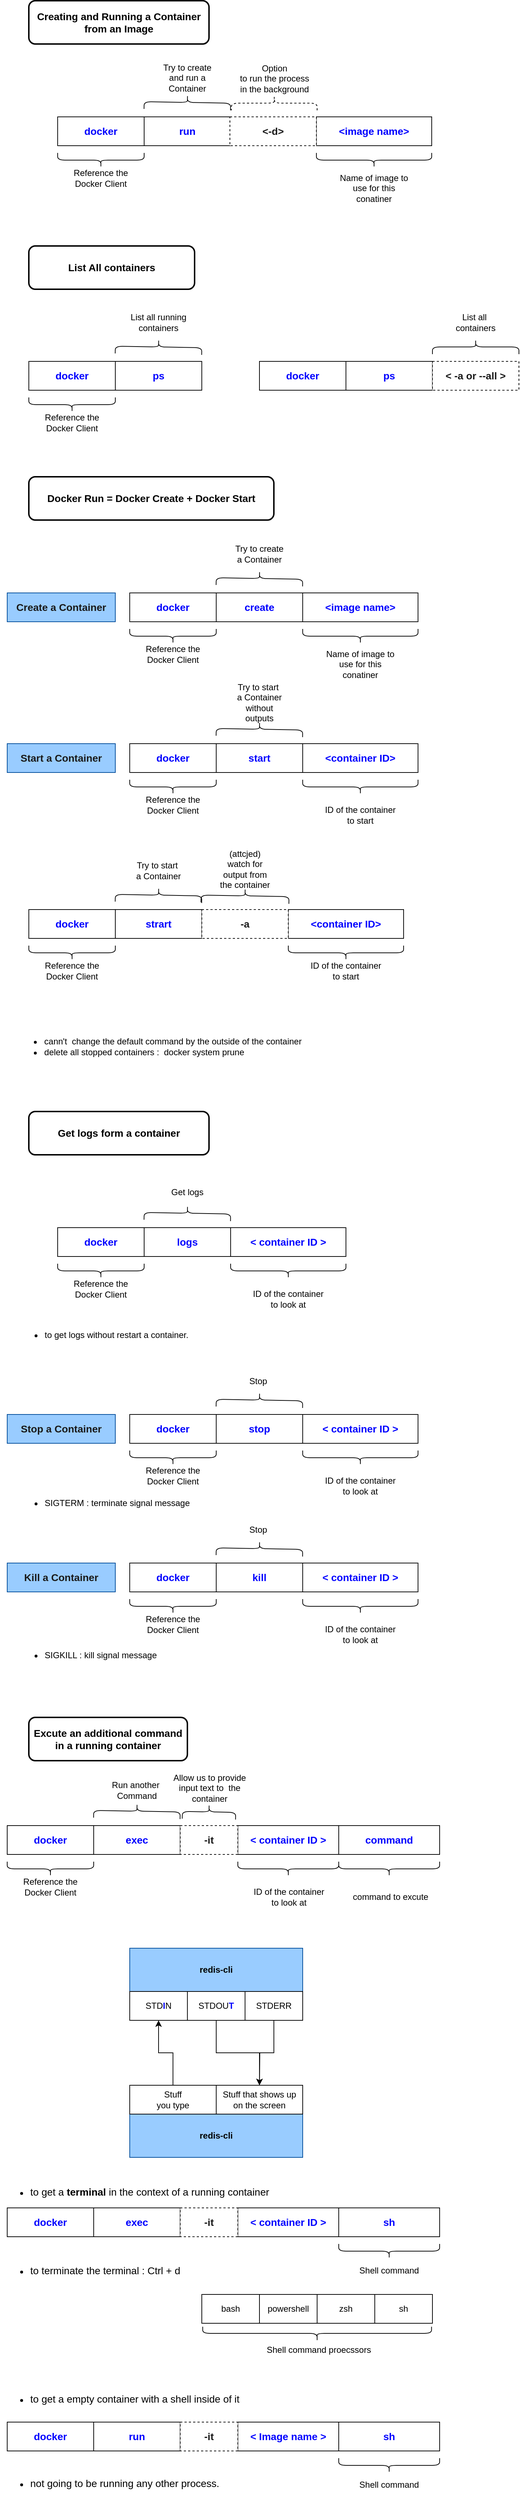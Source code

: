 <mxfile version="12.6.5" type="device"><diagram id="ph7OAjNxM6PxewlOC7RH" name="Page-1"><mxGraphModel dx="1635" dy="812" grid="1" gridSize="10" guides="1" tooltips="1" connect="1" arrows="1" fold="1" page="1" pageScale="1" pageWidth="827" pageHeight="1169" math="0" shadow="0"><root><mxCell id="0"/><mxCell id="1" parent="0"/><mxCell id="Nm3Z8yjS943WfdTy7HaF-10" value="&lt;font style=&quot;font-size: 14px&quot;&gt;&lt;b&gt;Creating and Running a Container from an Image&lt;/b&gt;&lt;/font&gt;" style="rounded=1;whiteSpace=wrap;html=1;strokeWidth=2;" parent="1" vertex="1"><mxGeometry x="40" y="20" width="250" height="60" as="geometry"/></mxCell><mxCell id="Nm3Z8yjS943WfdTy7HaF-14" value="&lt;font style=&quot;font-size: 14px&quot;&gt;&lt;b&gt;List All containers&lt;/b&gt;&lt;/font&gt;" style="rounded=1;whiteSpace=wrap;html=1;strokeWidth=2;" parent="1" vertex="1"><mxGeometry x="40" y="360" width="230" height="60" as="geometry"/></mxCell><mxCell id="Nm3Z8yjS943WfdTy7HaF-21" value="&lt;h3&gt;&lt;font color=&quot;#0000ff&quot;&gt;docker&lt;/font&gt;&lt;/h3&gt;" style="rounded=0;whiteSpace=wrap;html=1;" parent="1" vertex="1"><mxGeometry x="40" y="520" width="120" height="40" as="geometry"/></mxCell><mxCell id="Nm3Z8yjS943WfdTy7HaF-22" value="&lt;h3&gt;&lt;font color=&quot;#0000ff&quot;&gt;ps&lt;/font&gt;&lt;/h3&gt;" style="rounded=0;whiteSpace=wrap;html=1;" parent="1" vertex="1"><mxGeometry x="160" y="520" width="120" height="40" as="geometry"/></mxCell><mxCell id="Nm3Z8yjS943WfdTy7HaF-23" value="" style="shape=curlyBracket;whiteSpace=wrap;html=1;rounded=1;rotation=-90;" parent="1" vertex="1"><mxGeometry x="90" y="520" width="20" height="120" as="geometry"/></mxCell><mxCell id="Nm3Z8yjS943WfdTy7HaF-24" value="" style="shape=curlyBracket;whiteSpace=wrap;html=1;rounded=1;rotation=91;" parent="1" vertex="1"><mxGeometry x="210" y="440" width="20" height="120" as="geometry"/></mxCell><mxCell id="Nm3Z8yjS943WfdTy7HaF-25" value="Reference the Docker Client" style="text;html=1;strokeColor=none;fillColor=none;align=center;verticalAlign=middle;whiteSpace=wrap;rounded=0;" parent="1" vertex="1"><mxGeometry x="60" y="598" width="80" height="14" as="geometry"/></mxCell><mxCell id="Nm3Z8yjS943WfdTy7HaF-26" value="List all running containers" style="text;html=1;strokeColor=none;fillColor=none;align=center;verticalAlign=middle;whiteSpace=wrap;rounded=0;" parent="1" vertex="1"><mxGeometry x="180" y="459" width="80" height="14" as="geometry"/></mxCell><mxCell id="Nm3Z8yjS943WfdTy7HaF-40" value="&lt;h3&gt;&lt;font color=&quot;#0000ff&quot;&gt;docker&lt;/font&gt;&lt;/h3&gt;" style="rounded=0;whiteSpace=wrap;html=1;" parent="1" vertex="1"><mxGeometry x="180" y="841" width="120" height="40" as="geometry"/></mxCell><mxCell id="Nm3Z8yjS943WfdTy7HaF-41" value="&lt;h3&gt;&lt;font color=&quot;#0000ff&quot;&gt;create&lt;/font&gt;&lt;/h3&gt;" style="rounded=0;whiteSpace=wrap;html=1;" parent="1" vertex="1"><mxGeometry x="300" y="841" width="120" height="40" as="geometry"/></mxCell><mxCell id="Nm3Z8yjS943WfdTy7HaF-42" value="&lt;h3&gt;&lt;font color=&quot;#0000ff&quot;&gt;&amp;lt;image name&amp;gt;&lt;/font&gt;&lt;/h3&gt;" style="rounded=0;whiteSpace=wrap;html=1;" parent="1" vertex="1"><mxGeometry x="420" y="841" width="160" height="40" as="geometry"/></mxCell><mxCell id="Nm3Z8yjS943WfdTy7HaF-43" value="" style="shape=curlyBracket;whiteSpace=wrap;html=1;rounded=1;rotation=-90;" parent="1" vertex="1"><mxGeometry x="230" y="841" width="20" height="120" as="geometry"/></mxCell><mxCell id="Nm3Z8yjS943WfdTy7HaF-44" value="" style="shape=curlyBracket;whiteSpace=wrap;html=1;rounded=1;rotation=-90;" parent="1" vertex="1"><mxGeometry x="490" y="821" width="20" height="160" as="geometry"/></mxCell><mxCell id="Nm3Z8yjS943WfdTy7HaF-45" value="" style="shape=curlyBracket;whiteSpace=wrap;html=1;rounded=1;rotation=91;" parent="1" vertex="1"><mxGeometry x="350" y="761" width="20" height="120" as="geometry"/></mxCell><mxCell id="Nm3Z8yjS943WfdTy7HaF-46" value="&lt;span style=&quot;font-size: 14px&quot;&gt;&lt;b&gt;Docker Run = Docker Create + Docker Start&lt;/b&gt;&lt;/span&gt;" style="rounded=1;whiteSpace=wrap;html=1;strokeWidth=2;" parent="1" vertex="1"><mxGeometry x="40" y="680" width="340" height="60" as="geometry"/></mxCell><mxCell id="Nm3Z8yjS943WfdTy7HaF-47" value="Reference the Docker Client" style="text;html=1;strokeColor=none;fillColor=none;align=center;verticalAlign=middle;whiteSpace=wrap;rounded=0;" parent="1" vertex="1"><mxGeometry x="200" y="919" width="80" height="14" as="geometry"/></mxCell><mxCell id="Nm3Z8yjS943WfdTy7HaF-48" value="Try to create &lt;br&gt;a Container" style="text;html=1;strokeColor=none;fillColor=none;align=center;verticalAlign=middle;whiteSpace=wrap;rounded=0;" parent="1" vertex="1"><mxGeometry x="320" y="780" width="80" height="14" as="geometry"/></mxCell><mxCell id="Nm3Z8yjS943WfdTy7HaF-49" value="Name of image to use for this conatiner" style="text;html=1;strokeColor=none;fillColor=none;align=center;verticalAlign=middle;whiteSpace=wrap;rounded=0;" parent="1" vertex="1"><mxGeometry x="445" y="933" width="110" height="14" as="geometry"/></mxCell><mxCell id="Nm3Z8yjS943WfdTy7HaF-50" value="&lt;h3&gt;&lt;font color=&quot;#1a1a1a&quot;&gt;Create a Container&lt;/font&gt;&lt;/h3&gt;" style="rounded=0;whiteSpace=wrap;html=1;fillColor=#99CCFF;strokeColor=#004C99;" parent="1" vertex="1"><mxGeometry x="10" y="841" width="150" height="40" as="geometry"/></mxCell><mxCell id="Nm3Z8yjS943WfdTy7HaF-51" value="&lt;h3&gt;&lt;font color=&quot;#0000ff&quot;&gt;docker&lt;/font&gt;&lt;/h3&gt;" style="rounded=0;whiteSpace=wrap;html=1;" parent="1" vertex="1"><mxGeometry x="180" y="1050" width="120" height="40" as="geometry"/></mxCell><mxCell id="Nm3Z8yjS943WfdTy7HaF-52" value="&lt;h3&gt;&lt;font color=&quot;#0000ff&quot;&gt;start&lt;/font&gt;&lt;/h3&gt;" style="rounded=0;whiteSpace=wrap;html=1;" parent="1" vertex="1"><mxGeometry x="300" y="1050" width="120" height="40" as="geometry"/></mxCell><mxCell id="Nm3Z8yjS943WfdTy7HaF-53" value="&lt;h3&gt;&lt;font color=&quot;#0000ff&quot;&gt;&amp;lt;container ID&amp;gt;&lt;/font&gt;&lt;/h3&gt;" style="rounded=0;whiteSpace=wrap;html=1;" parent="1" vertex="1"><mxGeometry x="420" y="1050" width="160" height="40" as="geometry"/></mxCell><mxCell id="Nm3Z8yjS943WfdTy7HaF-54" value="" style="shape=curlyBracket;whiteSpace=wrap;html=1;rounded=1;rotation=-90;" parent="1" vertex="1"><mxGeometry x="230" y="1050" width="20" height="120" as="geometry"/></mxCell><mxCell id="Nm3Z8yjS943WfdTy7HaF-55" value="" style="shape=curlyBracket;whiteSpace=wrap;html=1;rounded=1;rotation=-90;" parent="1" vertex="1"><mxGeometry x="490" y="1030" width="20" height="160" as="geometry"/></mxCell><mxCell id="Nm3Z8yjS943WfdTy7HaF-56" value="" style="shape=curlyBracket;whiteSpace=wrap;html=1;rounded=1;rotation=91;" parent="1" vertex="1"><mxGeometry x="350" y="970" width="20" height="120" as="geometry"/></mxCell><mxCell id="Nm3Z8yjS943WfdTy7HaF-57" value="Reference the Docker Client" style="text;html=1;strokeColor=none;fillColor=none;align=center;verticalAlign=middle;whiteSpace=wrap;rounded=0;" parent="1" vertex="1"><mxGeometry x="200" y="1128" width="80" height="14" as="geometry"/></mxCell><mxCell id="Nm3Z8yjS943WfdTy7HaF-58" value="Try to start&amp;nbsp;&lt;br&gt;a Container&lt;br&gt;without outputs" style="text;html=1;strokeColor=none;fillColor=none;align=center;verticalAlign=middle;whiteSpace=wrap;rounded=0;" parent="1" vertex="1"><mxGeometry x="320" y="989" width="80" height="8" as="geometry"/></mxCell><mxCell id="Nm3Z8yjS943WfdTy7HaF-59" value="ID of the container to start" style="text;html=1;strokeColor=none;fillColor=none;align=center;verticalAlign=middle;whiteSpace=wrap;rounded=0;" parent="1" vertex="1"><mxGeometry x="445" y="1142" width="110" height="14" as="geometry"/></mxCell><mxCell id="Nm3Z8yjS943WfdTy7HaF-60" value="&lt;h3&gt;&lt;font color=&quot;#1a1a1a&quot;&gt;Start a Container&lt;/font&gt;&lt;/h3&gt;" style="rounded=0;whiteSpace=wrap;html=1;fillColor=#99CCFF;strokeColor=#004C99;" parent="1" vertex="1"><mxGeometry x="10" y="1050" width="150" height="40" as="geometry"/></mxCell><mxCell id="Nm3Z8yjS943WfdTy7HaF-61" value="&lt;h3&gt;&lt;font color=&quot;#0000ff&quot;&gt;docker&lt;/font&gt;&lt;/h3&gt;" style="rounded=0;whiteSpace=wrap;html=1;" parent="1" vertex="1"><mxGeometry x="40" y="1280" width="120" height="40" as="geometry"/></mxCell><mxCell id="Nm3Z8yjS943WfdTy7HaF-62" value="&lt;h3&gt;&lt;font color=&quot;#0000ff&quot;&gt;strart&lt;/font&gt;&lt;/h3&gt;" style="rounded=0;whiteSpace=wrap;html=1;" parent="1" vertex="1"><mxGeometry x="160" y="1280" width="120" height="40" as="geometry"/></mxCell><mxCell id="Nm3Z8yjS943WfdTy7HaF-63" value="&lt;h3&gt;&lt;font color=&quot;#0000ff&quot;&gt;&amp;lt;container ID&amp;gt;&lt;/font&gt;&lt;/h3&gt;" style="rounded=0;whiteSpace=wrap;html=1;" parent="1" vertex="1"><mxGeometry x="400" y="1280" width="160" height="40" as="geometry"/></mxCell><mxCell id="Nm3Z8yjS943WfdTy7HaF-64" value="" style="shape=curlyBracket;whiteSpace=wrap;html=1;rounded=1;rotation=-90;" parent="1" vertex="1"><mxGeometry x="90" y="1280" width="20" height="120" as="geometry"/></mxCell><mxCell id="Nm3Z8yjS943WfdTy7HaF-65" value="" style="shape=curlyBracket;whiteSpace=wrap;html=1;rounded=1;rotation=-90;" parent="1" vertex="1"><mxGeometry x="470" y="1260" width="20" height="160" as="geometry"/></mxCell><mxCell id="Nm3Z8yjS943WfdTy7HaF-66" value="" style="shape=curlyBracket;whiteSpace=wrap;html=1;rounded=1;rotation=91;" parent="1" vertex="1"><mxGeometry x="210" y="1200" width="20" height="120" as="geometry"/></mxCell><mxCell id="Nm3Z8yjS943WfdTy7HaF-67" value="Reference the Docker Client" style="text;html=1;strokeColor=none;fillColor=none;align=center;verticalAlign=middle;whiteSpace=wrap;rounded=0;" parent="1" vertex="1"><mxGeometry x="60" y="1358" width="80" height="14" as="geometry"/></mxCell><mxCell id="Nm3Z8yjS943WfdTy7HaF-68" value="Try to start&amp;nbsp;&lt;br&gt;a Container" style="text;html=1;strokeColor=none;fillColor=none;align=center;verticalAlign=middle;whiteSpace=wrap;rounded=0;" parent="1" vertex="1"><mxGeometry x="180" y="1219" width="80" height="14" as="geometry"/></mxCell><mxCell id="Nm3Z8yjS943WfdTy7HaF-69" value="ID of the container to start" style="text;html=1;strokeColor=none;fillColor=none;align=center;verticalAlign=middle;whiteSpace=wrap;rounded=0;" parent="1" vertex="1"><mxGeometry x="425" y="1358" width="110" height="14" as="geometry"/></mxCell><mxCell id="Nm3Z8yjS943WfdTy7HaF-70" value="&lt;h3&gt;&lt;font color=&quot;#1a1a1a&quot;&gt;-a&lt;/font&gt;&lt;/h3&gt;" style="rounded=0;whiteSpace=wrap;html=1;dashed=1;" parent="1" vertex="1"><mxGeometry x="280" y="1280" width="120" height="40" as="geometry"/></mxCell><mxCell id="Nm3Z8yjS943WfdTy7HaF-81" value="" style="shape=curlyBracket;whiteSpace=wrap;html=1;rounded=1;rotation=91;" parent="1" vertex="1"><mxGeometry x="330" y="1200" width="20" height="122" as="geometry"/></mxCell><mxCell id="Nm3Z8yjS943WfdTy7HaF-82" value="(attcjed) &lt;br&gt;watch for output from the container" style="text;html=1;strokeColor=none;fillColor=none;align=center;verticalAlign=middle;whiteSpace=wrap;rounded=0;" parent="1" vertex="1"><mxGeometry x="300" y="1219" width="80" height="9" as="geometry"/></mxCell><mxCell id="Nm3Z8yjS943WfdTy7HaF-88" value="&lt;ul&gt;&lt;li&gt;cann't&amp;nbsp; change the default command by the outside of the container&lt;/li&gt;&lt;li style=&quot;text-align: left&quot;&gt;delete all stopped containers :&amp;nbsp; docker system prune&lt;/li&gt;&lt;/ul&gt;" style="text;html=1;strokeColor=none;fillColor=none;align=center;verticalAlign=middle;whiteSpace=wrap;rounded=0;dashed=1;" parent="1" vertex="1"><mxGeometry x="10" y="1450" width="420" height="40" as="geometry"/></mxCell><mxCell id="Nm3Z8yjS943WfdTy7HaF-89" value="&lt;h3&gt;&lt;font color=&quot;#0000ff&quot;&gt;docker&lt;/font&gt;&lt;/h3&gt;" style="rounded=0;whiteSpace=wrap;html=1;" parent="1" vertex="1"><mxGeometry x="80" y="1721" width="120" height="40" as="geometry"/></mxCell><mxCell id="Nm3Z8yjS943WfdTy7HaF-90" value="&lt;h3&gt;&lt;font color=&quot;#0000ff&quot;&gt;logs&lt;/font&gt;&lt;/h3&gt;" style="rounded=0;whiteSpace=wrap;html=1;" parent="1" vertex="1"><mxGeometry x="200" y="1721" width="120" height="40" as="geometry"/></mxCell><mxCell id="Nm3Z8yjS943WfdTy7HaF-91" value="&lt;h3&gt;&lt;font color=&quot;#0000ff&quot;&gt;&amp;lt; container ID &amp;gt;&lt;/font&gt;&lt;/h3&gt;" style="rounded=0;whiteSpace=wrap;html=1;" parent="1" vertex="1"><mxGeometry x="320" y="1721" width="160" height="40" as="geometry"/></mxCell><mxCell id="Nm3Z8yjS943WfdTy7HaF-92" value="" style="shape=curlyBracket;whiteSpace=wrap;html=1;rounded=1;rotation=-90;" parent="1" vertex="1"><mxGeometry x="130" y="1721" width="20" height="120" as="geometry"/></mxCell><mxCell id="Nm3Z8yjS943WfdTy7HaF-93" value="" style="shape=curlyBracket;whiteSpace=wrap;html=1;rounded=1;rotation=-90;" parent="1" vertex="1"><mxGeometry x="390" y="1701" width="20" height="160" as="geometry"/></mxCell><mxCell id="Nm3Z8yjS943WfdTy7HaF-94" value="" style="shape=curlyBracket;whiteSpace=wrap;html=1;rounded=1;rotation=91;" parent="1" vertex="1"><mxGeometry x="250" y="1641" width="20" height="120" as="geometry"/></mxCell><mxCell id="Nm3Z8yjS943WfdTy7HaF-95" value="&lt;font style=&quot;font-size: 14px&quot;&gt;&lt;b&gt;Get logs form a container&lt;/b&gt;&lt;/font&gt;" style="rounded=1;whiteSpace=wrap;html=1;strokeWidth=2;" parent="1" vertex="1"><mxGeometry x="40" y="1560" width="250" height="60" as="geometry"/></mxCell><mxCell id="Nm3Z8yjS943WfdTy7HaF-96" value="Reference the Docker Client" style="text;html=1;strokeColor=none;fillColor=none;align=center;verticalAlign=middle;whiteSpace=wrap;rounded=0;" parent="1" vertex="1"><mxGeometry x="100" y="1799" width="80" height="14" as="geometry"/></mxCell><mxCell id="Nm3Z8yjS943WfdTy7HaF-97" value="Get logs" style="text;html=1;strokeColor=none;fillColor=none;align=center;verticalAlign=middle;whiteSpace=wrap;rounded=0;" parent="1" vertex="1"><mxGeometry x="220" y="1665" width="80" height="14" as="geometry"/></mxCell><mxCell id="Nm3Z8yjS943WfdTy7HaF-98" value="ID of the container to look at" style="text;html=1;strokeColor=none;fillColor=none;align=center;verticalAlign=middle;whiteSpace=wrap;rounded=0;" parent="1" vertex="1"><mxGeometry x="345" y="1813" width="110" height="14" as="geometry"/></mxCell><mxCell id="Nm3Z8yjS943WfdTy7HaF-99" value="&lt;ul&gt;&lt;li&gt;to get logs without restart a container.&lt;/li&gt;&lt;/ul&gt;" style="text;html=1;strokeColor=none;fillColor=none;align=left;verticalAlign=middle;whiteSpace=wrap;rounded=0;dashed=1;" parent="1" vertex="1"><mxGeometry x="20" y="1850" width="420" height="40" as="geometry"/></mxCell><mxCell id="Nm3Z8yjS943WfdTy7HaF-100" value="&lt;h3&gt;&lt;font color=&quot;#0000ff&quot;&gt;docker&lt;/font&gt;&lt;/h3&gt;" style="rounded=0;whiteSpace=wrap;html=1;" parent="1" vertex="1"><mxGeometry x="180" y="1980" width="120" height="40" as="geometry"/></mxCell><mxCell id="Nm3Z8yjS943WfdTy7HaF-101" value="&lt;h3&gt;&lt;font color=&quot;#0000ff&quot;&gt;stop&lt;/font&gt;&lt;/h3&gt;" style="rounded=0;whiteSpace=wrap;html=1;" parent="1" vertex="1"><mxGeometry x="300" y="1980" width="120" height="40" as="geometry"/></mxCell><mxCell id="Nm3Z8yjS943WfdTy7HaF-102" value="&lt;h3&gt;&lt;font color=&quot;#0000ff&quot;&gt;&amp;lt; container ID &amp;gt;&lt;/font&gt;&lt;/h3&gt;" style="rounded=0;whiteSpace=wrap;html=1;" parent="1" vertex="1"><mxGeometry x="420" y="1980" width="160" height="40" as="geometry"/></mxCell><mxCell id="Nm3Z8yjS943WfdTy7HaF-103" value="" style="shape=curlyBracket;whiteSpace=wrap;html=1;rounded=1;rotation=-90;" parent="1" vertex="1"><mxGeometry x="230" y="1980" width="20" height="120" as="geometry"/></mxCell><mxCell id="Nm3Z8yjS943WfdTy7HaF-104" value="" style="shape=curlyBracket;whiteSpace=wrap;html=1;rounded=1;rotation=-90;" parent="1" vertex="1"><mxGeometry x="490" y="1960" width="20" height="160" as="geometry"/></mxCell><mxCell id="Nm3Z8yjS943WfdTy7HaF-105" value="" style="shape=curlyBracket;whiteSpace=wrap;html=1;rounded=1;rotation=91;" parent="1" vertex="1"><mxGeometry x="350" y="1900" width="20" height="120" as="geometry"/></mxCell><mxCell id="Nm3Z8yjS943WfdTy7HaF-106" value="Reference the Docker Client" style="text;html=1;strokeColor=none;fillColor=none;align=center;verticalAlign=middle;whiteSpace=wrap;rounded=0;" parent="1" vertex="1"><mxGeometry x="200" y="2058" width="80" height="14" as="geometry"/></mxCell><mxCell id="Nm3Z8yjS943WfdTy7HaF-107" value="Stop&amp;nbsp;" style="text;html=1;strokeColor=none;fillColor=none;align=center;verticalAlign=middle;whiteSpace=wrap;rounded=0;" parent="1" vertex="1"><mxGeometry x="320" y="1927" width="80" height="14" as="geometry"/></mxCell><mxCell id="Nm3Z8yjS943WfdTy7HaF-108" value="ID of the container to look at" style="text;html=1;strokeColor=none;fillColor=none;align=center;verticalAlign=middle;whiteSpace=wrap;rounded=0;" parent="1" vertex="1"><mxGeometry x="445" y="2072" width="110" height="14" as="geometry"/></mxCell><mxCell id="Nm3Z8yjS943WfdTy7HaF-109" value="&lt;h3&gt;&lt;font color=&quot;#1a1a1a&quot;&gt;Stop a Container&lt;/font&gt;&lt;/h3&gt;" style="rounded=0;whiteSpace=wrap;html=1;fillColor=#99CCFF;strokeColor=#004C99;" parent="1" vertex="1"><mxGeometry x="10" y="1980" width="150" height="40" as="geometry"/></mxCell><mxCell id="Nm3Z8yjS943WfdTy7HaF-110" value="&lt;h3&gt;&lt;font color=&quot;#0000ff&quot;&gt;docker&lt;/font&gt;&lt;/h3&gt;" style="rounded=0;whiteSpace=wrap;html=1;" parent="1" vertex="1"><mxGeometry x="180" y="2186" width="120" height="40" as="geometry"/></mxCell><mxCell id="Nm3Z8yjS943WfdTy7HaF-111" value="&lt;h3&gt;&lt;font color=&quot;#0000ff&quot;&gt;kill&lt;/font&gt;&lt;/h3&gt;" style="rounded=0;whiteSpace=wrap;html=1;" parent="1" vertex="1"><mxGeometry x="300" y="2186" width="120" height="40" as="geometry"/></mxCell><mxCell id="Nm3Z8yjS943WfdTy7HaF-112" value="&lt;h3&gt;&lt;font color=&quot;#0000ff&quot;&gt;&amp;lt; container ID &amp;gt;&lt;/font&gt;&lt;/h3&gt;" style="rounded=0;whiteSpace=wrap;html=1;" parent="1" vertex="1"><mxGeometry x="420" y="2186" width="160" height="40" as="geometry"/></mxCell><mxCell id="Nm3Z8yjS943WfdTy7HaF-113" value="" style="shape=curlyBracket;whiteSpace=wrap;html=1;rounded=1;rotation=-90;" parent="1" vertex="1"><mxGeometry x="230" y="2186" width="20" height="120" as="geometry"/></mxCell><mxCell id="Nm3Z8yjS943WfdTy7HaF-114" value="" style="shape=curlyBracket;whiteSpace=wrap;html=1;rounded=1;rotation=-90;" parent="1" vertex="1"><mxGeometry x="490" y="2166" width="20" height="160" as="geometry"/></mxCell><mxCell id="Nm3Z8yjS943WfdTy7HaF-115" value="" style="shape=curlyBracket;whiteSpace=wrap;html=1;rounded=1;rotation=91;" parent="1" vertex="1"><mxGeometry x="350" y="2106" width="20" height="120" as="geometry"/></mxCell><mxCell id="Nm3Z8yjS943WfdTy7HaF-116" value="Reference the Docker Client" style="text;html=1;strokeColor=none;fillColor=none;align=center;verticalAlign=middle;whiteSpace=wrap;rounded=0;" parent="1" vertex="1"><mxGeometry x="200" y="2264" width="80" height="14" as="geometry"/></mxCell><mxCell id="Nm3Z8yjS943WfdTy7HaF-117" value="Stop&amp;nbsp;" style="text;html=1;strokeColor=none;fillColor=none;align=center;verticalAlign=middle;whiteSpace=wrap;rounded=0;" parent="1" vertex="1"><mxGeometry x="320" y="2133" width="80" height="14" as="geometry"/></mxCell><mxCell id="Nm3Z8yjS943WfdTy7HaF-118" value="ID of the container to look at" style="text;html=1;strokeColor=none;fillColor=none;align=center;verticalAlign=middle;whiteSpace=wrap;rounded=0;" parent="1" vertex="1"><mxGeometry x="445" y="2278" width="110" height="14" as="geometry"/></mxCell><mxCell id="Nm3Z8yjS943WfdTy7HaF-119" value="&lt;h3&gt;&lt;font color=&quot;#1a1a1a&quot;&gt;Kill a Container&lt;/font&gt;&lt;/h3&gt;" style="rounded=0;whiteSpace=wrap;html=1;fillColor=#99CCFF;strokeColor=#004C99;" parent="1" vertex="1"><mxGeometry x="10" y="2186" width="150" height="40" as="geometry"/></mxCell><mxCell id="Nm3Z8yjS943WfdTy7HaF-120" value="&lt;ul&gt;&lt;li&gt;SIGTERM : terminate signal message&lt;/li&gt;&lt;/ul&gt;" style="text;html=1;strokeColor=none;fillColor=none;align=left;verticalAlign=middle;whiteSpace=wrap;rounded=0;dashed=1;" parent="1" vertex="1"><mxGeometry x="20" y="2081" width="420" height="44" as="geometry"/></mxCell><mxCell id="Nm3Z8yjS943WfdTy7HaF-121" value="&lt;ul&gt;&lt;li&gt;SIGKILL : kill signal message&lt;/li&gt;&lt;/ul&gt;" style="text;html=1;strokeColor=none;fillColor=none;align=left;verticalAlign=middle;whiteSpace=wrap;rounded=0;dashed=1;" parent="1" vertex="1"><mxGeometry x="20" y="2292" width="420" height="44" as="geometry"/></mxCell><mxCell id="Nm3Z8yjS943WfdTy7HaF-122" value="&lt;h3&gt;&lt;font color=&quot;#0000ff&quot;&gt;docker&lt;/font&gt;&lt;/h3&gt;" style="rounded=0;whiteSpace=wrap;html=1;" parent="1" vertex="1"><mxGeometry x="10" y="2550" width="120" height="40" as="geometry"/></mxCell><mxCell id="Nm3Z8yjS943WfdTy7HaF-123" value="&lt;h3&gt;&lt;font color=&quot;#0000ff&quot;&gt;exec&lt;/font&gt;&lt;/h3&gt;" style="rounded=0;whiteSpace=wrap;html=1;" parent="1" vertex="1"><mxGeometry x="130" y="2550" width="120" height="40" as="geometry"/></mxCell><mxCell id="Nm3Z8yjS943WfdTy7HaF-124" value="&lt;h3&gt;&lt;font color=&quot;#0000ff&quot;&gt;&amp;lt; container ID &amp;gt;&lt;/font&gt;&lt;/h3&gt;" style="rounded=0;whiteSpace=wrap;html=1;" parent="1" vertex="1"><mxGeometry x="330" y="2550" width="140" height="40" as="geometry"/></mxCell><mxCell id="Nm3Z8yjS943WfdTy7HaF-125" value="" style="shape=curlyBracket;whiteSpace=wrap;html=1;rounded=1;rotation=-90;" parent="1" vertex="1"><mxGeometry x="60" y="2550" width="20" height="120" as="geometry"/></mxCell><mxCell id="Nm3Z8yjS943WfdTy7HaF-126" value="" style="shape=curlyBracket;whiteSpace=wrap;html=1;rounded=1;rotation=-90;" parent="1" vertex="1"><mxGeometry x="390" y="2540" width="20" height="140" as="geometry"/></mxCell><mxCell id="Nm3Z8yjS943WfdTy7HaF-127" value="" style="shape=curlyBracket;whiteSpace=wrap;html=1;rounded=1;rotation=91;" parent="1" vertex="1"><mxGeometry x="180" y="2470" width="20" height="120" as="geometry"/></mxCell><mxCell id="Nm3Z8yjS943WfdTy7HaF-128" value="&lt;font style=&quot;font-size: 14px&quot;&gt;&lt;b&gt;Excute an additional command in a running container&lt;/b&gt;&lt;/font&gt;" style="rounded=1;whiteSpace=wrap;html=1;strokeWidth=2;" parent="1" vertex="1"><mxGeometry x="40" y="2400" width="220" height="60" as="geometry"/></mxCell><mxCell id="Nm3Z8yjS943WfdTy7HaF-129" value="Reference the Docker Client" style="text;html=1;strokeColor=none;fillColor=none;align=center;verticalAlign=middle;whiteSpace=wrap;rounded=0;" parent="1" vertex="1"><mxGeometry x="30" y="2628" width="80" height="14" as="geometry"/></mxCell><mxCell id="Nm3Z8yjS943WfdTy7HaF-130" value="Run another&amp;nbsp;&lt;br&gt;Command" style="text;html=1;strokeColor=none;fillColor=none;align=center;verticalAlign=middle;whiteSpace=wrap;rounded=0;" parent="1" vertex="1"><mxGeometry x="150" y="2494" width="80" height="14" as="geometry"/></mxCell><mxCell id="Nm3Z8yjS943WfdTy7HaF-131" value="ID of the container to look at" style="text;html=1;strokeColor=none;fillColor=none;align=center;verticalAlign=middle;whiteSpace=wrap;rounded=0;" parent="1" vertex="1"><mxGeometry x="346" y="2642" width="110" height="14" as="geometry"/></mxCell><mxCell id="Nm3Z8yjS943WfdTy7HaF-132" value="&lt;h3&gt;&lt;font color=&quot;#0000ff&quot;&gt;command&lt;/font&gt;&lt;/h3&gt;" style="rounded=0;whiteSpace=wrap;html=1;" parent="1" vertex="1"><mxGeometry x="470" y="2550" width="140" height="40" as="geometry"/></mxCell><mxCell id="Nm3Z8yjS943WfdTy7HaF-133" value="" style="shape=curlyBracket;whiteSpace=wrap;html=1;rounded=1;rotation=-90;" parent="1" vertex="1"><mxGeometry x="530" y="2540" width="20" height="140" as="geometry"/></mxCell><mxCell id="Nm3Z8yjS943WfdTy7HaF-134" value="command to excute" style="text;html=1;strokeColor=none;fillColor=none;align=center;verticalAlign=middle;whiteSpace=wrap;rounded=0;" parent="1" vertex="1"><mxGeometry x="487" y="2642" width="110" height="14" as="geometry"/></mxCell><mxCell id="Nm3Z8yjS943WfdTy7HaF-135" value="&lt;h3&gt;&lt;font color=&quot;#1a1a1a&quot;&gt;-it&lt;/font&gt;&lt;/h3&gt;" style="rounded=0;whiteSpace=wrap;html=1;dashed=1;" parent="1" vertex="1"><mxGeometry x="250" y="2550" width="80" height="40" as="geometry"/></mxCell><mxCell id="Nm3Z8yjS943WfdTy7HaF-136" value="" style="shape=curlyBracket;whiteSpace=wrap;html=1;rounded=1;rotation=91;" parent="1" vertex="1"><mxGeometry x="280" y="2494" width="20" height="74" as="geometry"/></mxCell><mxCell id="Nm3Z8yjS943WfdTy7HaF-137" value="Allow us to provide input text to&amp;nbsp; the container" style="text;html=1;strokeColor=none;fillColor=none;align=center;verticalAlign=middle;whiteSpace=wrap;rounded=0;" parent="1" vertex="1"><mxGeometry x="236" y="2493" width="110" height="9" as="geometry"/></mxCell><mxCell id="Nm3Z8yjS943WfdTy7HaF-138" value="&lt;b&gt;redis-cli&lt;/b&gt;" style="rounded=0;whiteSpace=wrap;html=1;strokeColor=#004C99;fillColor=#99CCFF;" parent="1" vertex="1"><mxGeometry x="180" y="2720" width="240" height="60" as="geometry"/></mxCell><mxCell id="Nm3Z8yjS943WfdTy7HaF-139" value="STD&lt;font color=&quot;#0000ff&quot;&gt;&lt;b&gt;I&lt;/b&gt;&lt;/font&gt;N" style="rounded=0;whiteSpace=wrap;html=1;" parent="1" vertex="1"><mxGeometry x="180" y="2780" width="80" height="40" as="geometry"/></mxCell><mxCell id="Nm3Z8yjS943WfdTy7HaF-147" style="edgeStyle=orthogonalEdgeStyle;rounded=0;orthogonalLoop=1;jettySize=auto;html=1;entryX=0.5;entryY=0;entryDx=0;entryDy=0;" parent="1" source="Nm3Z8yjS943WfdTy7HaF-140" target="Nm3Z8yjS943WfdTy7HaF-144" edge="1"><mxGeometry relative="1" as="geometry"/></mxCell><mxCell id="Nm3Z8yjS943WfdTy7HaF-140" value="STDOU&lt;font color=&quot;#0000ff&quot;&gt;&lt;b&gt;T&lt;/b&gt;&lt;/font&gt;" style="rounded=0;whiteSpace=wrap;html=1;" parent="1" vertex="1"><mxGeometry x="260" y="2780" width="80" height="40" as="geometry"/></mxCell><mxCell id="Nm3Z8yjS943WfdTy7HaF-148" style="edgeStyle=orthogonalEdgeStyle;rounded=0;orthogonalLoop=1;jettySize=auto;html=1;" parent="1" source="Nm3Z8yjS943WfdTy7HaF-141" edge="1"><mxGeometry relative="1" as="geometry"><mxPoint x="360" y="2910" as="targetPoint"/></mxGeometry></mxCell><mxCell id="Nm3Z8yjS943WfdTy7HaF-141" value="STDERR" style="rounded=0;whiteSpace=wrap;html=1;" parent="1" vertex="1"><mxGeometry x="340" y="2780" width="80" height="40" as="geometry"/></mxCell><mxCell id="Nm3Z8yjS943WfdTy7HaF-142" value="&lt;b&gt;redis-cli&lt;/b&gt;" style="rounded=0;whiteSpace=wrap;html=1;strokeColor=#004C99;fillColor=#99CCFF;" parent="1" vertex="1"><mxGeometry x="180" y="2950" width="240" height="60" as="geometry"/></mxCell><mxCell id="Nm3Z8yjS943WfdTy7HaF-146" style="edgeStyle=orthogonalEdgeStyle;rounded=0;orthogonalLoop=1;jettySize=auto;html=1;entryX=0.5;entryY=1;entryDx=0;entryDy=0;" parent="1" source="Nm3Z8yjS943WfdTy7HaF-143" target="Nm3Z8yjS943WfdTy7HaF-139" edge="1"><mxGeometry relative="1" as="geometry"/></mxCell><mxCell id="Nm3Z8yjS943WfdTy7HaF-143" value="Stuff &lt;br&gt;you type" style="rounded=0;whiteSpace=wrap;html=1;" parent="1" vertex="1"><mxGeometry x="180" y="2910" width="120" height="40" as="geometry"/></mxCell><mxCell id="Nm3Z8yjS943WfdTy7HaF-144" value="Stuff that shows up on the screen" style="rounded=0;whiteSpace=wrap;html=1;" parent="1" vertex="1"><mxGeometry x="300" y="2910" width="120" height="40" as="geometry"/></mxCell><mxCell id="Nm3Z8yjS943WfdTy7HaF-150" value="&lt;h3&gt;&lt;font color=&quot;#0000ff&quot;&gt;docker&lt;/font&gt;&lt;/h3&gt;" style="rounded=0;whiteSpace=wrap;html=1;" parent="1" vertex="1"><mxGeometry x="10" y="3080" width="120" height="40" as="geometry"/></mxCell><mxCell id="Nm3Z8yjS943WfdTy7HaF-151" value="&lt;h3&gt;&lt;font color=&quot;#0000ff&quot;&gt;exec&lt;/font&gt;&lt;/h3&gt;" style="rounded=0;whiteSpace=wrap;html=1;" parent="1" vertex="1"><mxGeometry x="130" y="3080" width="120" height="40" as="geometry"/></mxCell><mxCell id="Nm3Z8yjS943WfdTy7HaF-152" value="&lt;h3&gt;&lt;font color=&quot;#0000ff&quot;&gt;&amp;lt; container ID &amp;gt;&lt;/font&gt;&lt;/h3&gt;" style="rounded=0;whiteSpace=wrap;html=1;" parent="1" vertex="1"><mxGeometry x="330" y="3080" width="140" height="40" as="geometry"/></mxCell><mxCell id="Nm3Z8yjS943WfdTy7HaF-153" value="&lt;h3&gt;&lt;font color=&quot;#0000ff&quot;&gt;sh&lt;/font&gt;&lt;/h3&gt;" style="rounded=0;whiteSpace=wrap;html=1;" parent="1" vertex="1"><mxGeometry x="470" y="3080" width="140" height="40" as="geometry"/></mxCell><mxCell id="Nm3Z8yjS943WfdTy7HaF-154" value="" style="shape=curlyBracket;whiteSpace=wrap;html=1;rounded=1;rotation=-90;" parent="1" vertex="1"><mxGeometry x="530" y="3070" width="20" height="140" as="geometry"/></mxCell><mxCell id="Nm3Z8yjS943WfdTy7HaF-155" value="&lt;h3&gt;&lt;font color=&quot;#1a1a1a&quot;&gt;-it&lt;/font&gt;&lt;/h3&gt;" style="rounded=0;whiteSpace=wrap;html=1;dashed=1;" parent="1" vertex="1"><mxGeometry x="250" y="3080" width="80" height="40" as="geometry"/></mxCell><mxCell id="Nm3Z8yjS943WfdTy7HaF-156" value="Shell command" style="text;html=1;strokeColor=none;fillColor=none;align=center;verticalAlign=middle;whiteSpace=wrap;rounded=0;" parent="1" vertex="1"><mxGeometry x="485" y="3160" width="110" height="14" as="geometry"/></mxCell><mxCell id="Nm3Z8yjS943WfdTy7HaF-157" value="&lt;ul&gt;&lt;li&gt;&lt;span style=&quot;font-size: 14px ; text-align: center&quot;&gt;to get a &lt;b&gt;terminal&lt;/b&gt; in the context of a running container&amp;nbsp;&lt;/span&gt;&lt;br&gt;&lt;/li&gt;&lt;/ul&gt;" style="text;html=1;strokeColor=none;fillColor=none;align=left;verticalAlign=middle;whiteSpace=wrap;rounded=0;dashed=1;" parent="1" vertex="1"><mxGeometry y="3036" width="480" height="44" as="geometry"/></mxCell><mxCell id="Nm3Z8yjS943WfdTy7HaF-158" value="powershell" style="rounded=0;whiteSpace=wrap;html=1;" parent="1" vertex="1"><mxGeometry x="360" y="3200" width="80" height="40" as="geometry"/></mxCell><mxCell id="Nm3Z8yjS943WfdTy7HaF-159" value="zsh" style="rounded=0;whiteSpace=wrap;html=1;" parent="1" vertex="1"><mxGeometry x="440" y="3200" width="80" height="40" as="geometry"/></mxCell><mxCell id="Nm3Z8yjS943WfdTy7HaF-160" value="sh" style="rounded=0;whiteSpace=wrap;html=1;" parent="1" vertex="1"><mxGeometry x="520" y="3200" width="80" height="40" as="geometry"/></mxCell><mxCell id="Nm3Z8yjS943WfdTy7HaF-161" value="bash" style="rounded=0;whiteSpace=wrap;html=1;" parent="1" vertex="1"><mxGeometry x="280" y="3200" width="80" height="40" as="geometry"/></mxCell><mxCell id="Nm3Z8yjS943WfdTy7HaF-162" value="" style="shape=curlyBracket;whiteSpace=wrap;html=1;rounded=1;rotation=-90;size=0.54;" parent="1" vertex="1"><mxGeometry x="430" y="3096" width="20" height="317.5" as="geometry"/></mxCell><mxCell id="Nm3Z8yjS943WfdTy7HaF-164" value="Shell command proecssors" style="text;html=1;strokeColor=none;fillColor=none;align=center;verticalAlign=middle;whiteSpace=wrap;rounded=0;" parent="1" vertex="1"><mxGeometry x="365" y="3270" width="155" height="14" as="geometry"/></mxCell><mxCell id="Nm3Z8yjS943WfdTy7HaF-165" value="&lt;ul&gt;&lt;li style=&quot;text-align: center&quot;&gt;&lt;span style=&quot;font-size: 14px&quot;&gt;to terminate the terminal : Ctrl + d&lt;/span&gt;&lt;/li&gt;&lt;/ul&gt;" style="text;html=1;strokeColor=none;fillColor=none;align=left;verticalAlign=middle;whiteSpace=wrap;rounded=0;dashed=1;" parent="1" vertex="1"><mxGeometry y="3145" width="480" height="44" as="geometry"/></mxCell><mxCell id="Nm3Z8yjS943WfdTy7HaF-166" value="&lt;h3&gt;&lt;font color=&quot;#0000ff&quot;&gt;docker&lt;/font&gt;&lt;/h3&gt;" style="rounded=0;whiteSpace=wrap;html=1;" parent="1" vertex="1"><mxGeometry x="10" y="3377" width="120" height="40" as="geometry"/></mxCell><mxCell id="Nm3Z8yjS943WfdTy7HaF-167" value="&lt;h3&gt;&lt;font color=&quot;#0000ff&quot;&gt;run&lt;/font&gt;&lt;/h3&gt;" style="rounded=0;whiteSpace=wrap;html=1;" parent="1" vertex="1"><mxGeometry x="130" y="3377" width="120" height="40" as="geometry"/></mxCell><mxCell id="Nm3Z8yjS943WfdTy7HaF-168" value="&lt;h3&gt;&lt;font color=&quot;#0000ff&quot;&gt;&amp;lt; Image name &amp;gt;&lt;/font&gt;&lt;/h3&gt;" style="rounded=0;whiteSpace=wrap;html=1;" parent="1" vertex="1"><mxGeometry x="330" y="3377" width="140" height="40" as="geometry"/></mxCell><mxCell id="Nm3Z8yjS943WfdTy7HaF-169" value="&lt;h3&gt;&lt;font color=&quot;#0000ff&quot;&gt;sh&lt;/font&gt;&lt;/h3&gt;" style="rounded=0;whiteSpace=wrap;html=1;" parent="1" vertex="1"><mxGeometry x="470" y="3377" width="140" height="40" as="geometry"/></mxCell><mxCell id="Nm3Z8yjS943WfdTy7HaF-170" value="" style="shape=curlyBracket;whiteSpace=wrap;html=1;rounded=1;rotation=-90;" parent="1" vertex="1"><mxGeometry x="530" y="3367" width="20" height="140" as="geometry"/></mxCell><mxCell id="Nm3Z8yjS943WfdTy7HaF-171" value="&lt;h3&gt;&lt;font color=&quot;#1a1a1a&quot;&gt;-it&lt;/font&gt;&lt;/h3&gt;" style="rounded=0;whiteSpace=wrap;html=1;dashed=1;" parent="1" vertex="1"><mxGeometry x="250" y="3377" width="80" height="40" as="geometry"/></mxCell><mxCell id="Nm3Z8yjS943WfdTy7HaF-172" value="Shell command" style="text;html=1;strokeColor=none;fillColor=none;align=center;verticalAlign=middle;whiteSpace=wrap;rounded=0;" parent="1" vertex="1"><mxGeometry x="485" y="3457" width="110" height="14" as="geometry"/></mxCell><mxCell id="Nm3Z8yjS943WfdTy7HaF-173" value="&lt;ul&gt;&lt;li&gt;&lt;span style=&quot;font-size: 14px ; text-align: center&quot;&gt;to get a empty container with a shell inside of it&lt;/span&gt;&lt;br&gt;&lt;/li&gt;&lt;/ul&gt;" style="text;html=1;strokeColor=none;fillColor=none;align=left;verticalAlign=middle;whiteSpace=wrap;rounded=0;dashed=1;" parent="1" vertex="1"><mxGeometry y="3323" width="480" height="44" as="geometry"/></mxCell><mxCell id="Nm3Z8yjS943WfdTy7HaF-174" value="&lt;ul&gt;&lt;li style=&quot;text-align: center&quot;&gt;&lt;span style=&quot;font-size: 14px&quot;&gt;not going to be running any other process.&lt;/span&gt;&lt;/li&gt;&lt;/ul&gt;" style="text;html=1;strokeColor=none;fillColor=none;align=left;verticalAlign=middle;whiteSpace=wrap;rounded=0;dashed=1;" parent="1" vertex="1"><mxGeometry y="3440" width="480" height="44" as="geometry"/></mxCell><mxCell id="R_7v_zzCpZA0fE1nHBsv-13" value="" style="group" parent="1" vertex="1" connectable="0"><mxGeometry x="80" y="101" width="519" height="220" as="geometry"/></mxCell><mxCell id="Nm3Z8yjS943WfdTy7HaF-1" value="&lt;h3&gt;&lt;font color=&quot;#0000ff&quot;&gt;docker&lt;/font&gt;&lt;/h3&gt;" style="rounded=0;whiteSpace=wrap;html=1;" parent="R_7v_zzCpZA0fE1nHBsv-13" vertex="1"><mxGeometry y="80" width="120" height="40" as="geometry"/></mxCell><mxCell id="Nm3Z8yjS943WfdTy7HaF-2" value="&lt;h3&gt;&lt;font color=&quot;#0000ff&quot;&gt;run&lt;/font&gt;&lt;/h3&gt;" style="rounded=0;whiteSpace=wrap;html=1;" parent="R_7v_zzCpZA0fE1nHBsv-13" vertex="1"><mxGeometry x="120" y="80" width="120" height="40" as="geometry"/></mxCell><mxCell id="Nm3Z8yjS943WfdTy7HaF-5" value="&lt;h3&gt;&lt;font color=&quot;#0000ff&quot;&gt;&amp;lt;image name&amp;gt;&lt;/font&gt;&lt;/h3&gt;" style="rounded=0;whiteSpace=wrap;html=1;" parent="R_7v_zzCpZA0fE1nHBsv-13" vertex="1"><mxGeometry x="359" y="80" width="160" height="40" as="geometry"/></mxCell><mxCell id="Nm3Z8yjS943WfdTy7HaF-6" value="" style="shape=curlyBracket;whiteSpace=wrap;html=1;rounded=1;rotation=-90;" parent="R_7v_zzCpZA0fE1nHBsv-13" vertex="1"><mxGeometry x="50" y="80" width="20" height="120" as="geometry"/></mxCell><mxCell id="Nm3Z8yjS943WfdTy7HaF-7" value="" style="shape=curlyBracket;whiteSpace=wrap;html=1;rounded=1;rotation=-90;" parent="R_7v_zzCpZA0fE1nHBsv-13" vertex="1"><mxGeometry x="429" y="60" width="20" height="160" as="geometry"/></mxCell><mxCell id="Nm3Z8yjS943WfdTy7HaF-8" value="" style="shape=curlyBracket;whiteSpace=wrap;html=1;rounded=1;rotation=91;" parent="R_7v_zzCpZA0fE1nHBsv-13" vertex="1"><mxGeometry x="170" width="20" height="120" as="geometry"/></mxCell><mxCell id="Nm3Z8yjS943WfdTy7HaF-11" value="Reference the Docker Client" style="text;html=1;strokeColor=none;fillColor=none;align=center;verticalAlign=middle;whiteSpace=wrap;rounded=0;" parent="R_7v_zzCpZA0fE1nHBsv-13" vertex="1"><mxGeometry x="20" y="158" width="80" height="14" as="geometry"/></mxCell><mxCell id="Nm3Z8yjS943WfdTy7HaF-12" value="Try to create and run a Container" style="text;html=1;strokeColor=none;fillColor=none;align=center;verticalAlign=middle;whiteSpace=wrap;rounded=0;" parent="R_7v_zzCpZA0fE1nHBsv-13" vertex="1"><mxGeometry x="140" y="19" width="80" height="14" as="geometry"/></mxCell><mxCell id="Nm3Z8yjS943WfdTy7HaF-13" value="Name of image to use for this conatiner" style="text;html=1;strokeColor=none;fillColor=none;align=center;verticalAlign=middle;whiteSpace=wrap;rounded=0;" parent="R_7v_zzCpZA0fE1nHBsv-13" vertex="1"><mxGeometry x="384" y="172" width="110" height="14" as="geometry"/></mxCell><mxCell id="R_7v_zzCpZA0fE1nHBsv-10" value="&lt;h3&gt;&lt;font color=&quot;#1a1a1a&quot;&gt;&amp;lt;-d&amp;gt;&lt;/font&gt;&lt;/h3&gt;" style="rounded=0;whiteSpace=wrap;html=1;dashed=1;" parent="R_7v_zzCpZA0fE1nHBsv-13" vertex="1"><mxGeometry x="239" y="80" width="120" height="40" as="geometry"/></mxCell><mxCell id="R_7v_zzCpZA0fE1nHBsv-11" value="" style="shape=curlyBracket;whiteSpace=wrap;html=1;rounded=1;rotation=90;dashed=1;" parent="R_7v_zzCpZA0fE1nHBsv-13" vertex="1"><mxGeometry x="290.5" y="1.53" width="20" height="119" as="geometry"/></mxCell><mxCell id="R_7v_zzCpZA0fE1nHBsv-12" value="Option&lt;br&gt;to run the process in the background" style="text;html=1;strokeColor=none;fillColor=none;align=center;verticalAlign=middle;whiteSpace=wrap;rounded=0;" parent="R_7v_zzCpZA0fE1nHBsv-13" vertex="1"><mxGeometry x="246" y="19" width="110" height="16" as="geometry"/></mxCell><mxCell id="JSPa7_Qv6nrE3mPOxVJN-1" value="&lt;h3&gt;&lt;font color=&quot;#0000ff&quot;&gt;docker&lt;/font&gt;&lt;/h3&gt;" style="rounded=0;whiteSpace=wrap;html=1;" vertex="1" parent="1"><mxGeometry x="360" y="520" width="120" height="40" as="geometry"/></mxCell><mxCell id="JSPa7_Qv6nrE3mPOxVJN-2" value="&lt;h3&gt;&lt;font color=&quot;#0000ff&quot;&gt;ps&lt;/font&gt;&lt;/h3&gt;" style="rounded=0;whiteSpace=wrap;html=1;" vertex="1" parent="1"><mxGeometry x="480" y="520" width="120" height="40" as="geometry"/></mxCell><mxCell id="JSPa7_Qv6nrE3mPOxVJN-3" value="&lt;h3&gt;&lt;font color=&quot;#1a1a1a&quot;&gt;&amp;lt; -a or --all &amp;gt;&lt;/font&gt;&lt;/h3&gt;" style="rounded=0;whiteSpace=wrap;html=1;dashed=1;" vertex="1" parent="1"><mxGeometry x="600" y="520" width="120" height="40" as="geometry"/></mxCell><mxCell id="JSPa7_Qv6nrE3mPOxVJN-4" value="" style="shape=curlyBracket;whiteSpace=wrap;html=1;rounded=1;rotation=90;" vertex="1" parent="1"><mxGeometry x="650" y="440" width="20" height="120" as="geometry"/></mxCell><mxCell id="JSPa7_Qv6nrE3mPOxVJN-5" value="List all&amp;nbsp; containers" style="text;html=1;strokeColor=none;fillColor=none;align=center;verticalAlign=middle;whiteSpace=wrap;rounded=0;" vertex="1" parent="1"><mxGeometry x="620" y="459" width="80" height="14" as="geometry"/></mxCell></root></mxGraphModel></diagram></mxfile>